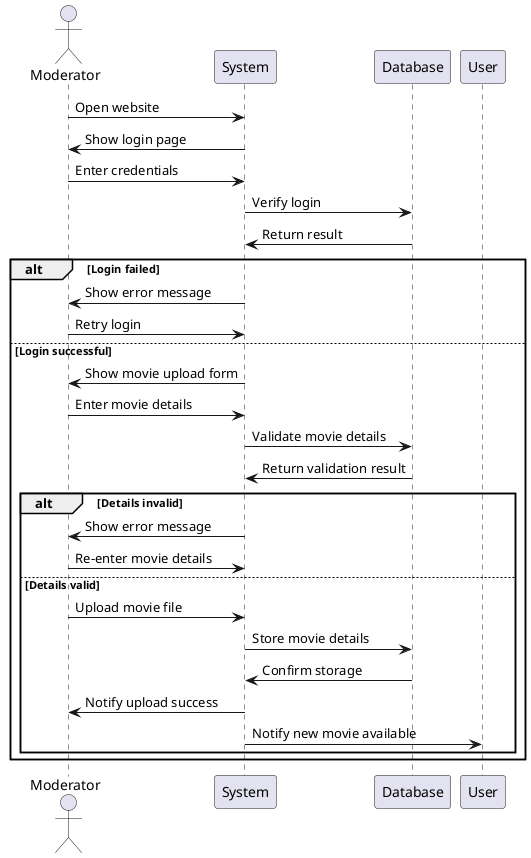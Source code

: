 @startuml

actor Moderator
participant System
participant Database

Moderator -> System: Open website
System -> Moderator: Show login page
Moderator -> System: Enter credentials
System -> Database: Verify login
Database -> System: Return result
alt Login failed
    System -> Moderator: Show error message
    Moderator -> System: Retry login
else Login successful
    System -> Moderator: Show movie upload form
    Moderator -> System: Enter movie details
    System -> Database: Validate movie details
    Database -> System: Return validation result
    alt Details invalid
        System -> Moderator: Show error message
        Moderator -> System: Re-enter movie details
    else Details valid
        Moderator -> System: Upload movie file
        System -> Database: Store movie details
        Database -> System: Confirm storage
        System -> Moderator: Notify upload success
        System -> User: Notify new movie available
    end
end

@enduml
